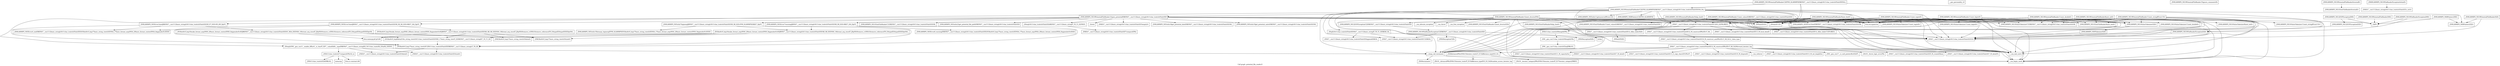 digraph "Call graph: potential_file_reader.ll" {
	label="Call graph: potential_file_reader.ll";

	Node0x5598a87bfeb0 [shape=record,label="{_ZN9LAMMPS_NS19PotentialFileReaderC2EPNS_6LAMMPSERKNSt7__cxx1112basic_stringIcSt11char_traitsIcESaIcEEESA_SA_i}"];
	Node0x5598a87bfeb0 -> Node0x5598a87c1540;
	Node0x5598a87bfeb0 -> Node0x5598a87c12a0;
	Node0x5598a87bfeb0 -> Node0x5598a87bfef0;
	Node0x5598a87bfeb0 -> Node0x5598a86e84c0;
	Node0x5598a87bfeb0 -> Node0x5598a8783610;
	Node0x5598a87bfeb0 -> Node0x5598a86fb840;
	Node0x5598a87bfeb0 -> Node0x5598a8780fa0;
	Node0x5598a87bfeb0 -> Node0x5598a87ae460;
	Node0x5598a87bfeb0 -> Node0x5598a86e83d0;
	Node0x5598a87bfeb0 -> Node0x5598a87ca7e0;
	Node0x5598a87bfeb0 -> Node0x5598a86e5b70;
	Node0x5598a87bfeb0 -> Node0x5598a87ca860;
	Node0x5598a87bfeb0 -> Node0x5598a86e7df0;
	Node0x5598a87bfeb0 -> Node0x5598a86e86d0;
	Node0x5598a87bfeb0 -> Node0x5598a86e8fb0;
	Node0x5598a87bfeb0 -> Node0x5598a86e9110;
	Node0x5598a87c1540 [shape=record,label="{_ZN9LAMMPS_NS8PointersC2EPNS_6LAMMPSE}"];
	Node0x5598a87c12a0 [shape=record,label="{_ZNSt7__cxx1112basic_stringIcSt11char_traitsIcESaIcEEC1ERKS4_}"];
	Node0x5598a86f39d0 [shape=record,label="{__gxx_personality_v0}"];
	Node0x5598a87bfef0 [shape=record,label="{_ZStplIcSt11char_traitsIcESaIcEENSt7__cxx1112basic_stringIT_T0_T1_EERKS8_SA_}"];
	Node0x5598a87bfef0 -> Node0x5598a87c12a0;
	Node0x5598a87bfef0 -> Node0x5598a86f7f60;
	Node0x5598a87bfef0 -> Node0x5598a86e83d0;
	Node0x5598a87ae460 [shape=record,label="{_ZN9LAMMPS_NS5Error3oneERKNSt7__cxx1112basic_stringIcSt11char_traitsIcESaIcEEEiS8_}"];
	Node0x5598a86e84c0 [shape=record,label="{_ZNSaIcEC1Ev}"];
	Node0x5598a8783610 [shape=record,label="{_ZNSt7__cxx1112basic_stringIcSt11char_traitsIcESaIcEEC2IS3_EEPKcRKS3_}"];
	Node0x5598a8783610 -> Node0x5598a86f9d40;
	Node0x5598a8783610 -> Node0x5598a86fb390;
	Node0x5598a8783610 -> Node0x5598a86fee70;
	Node0x5598a8783610 -> Node0x5598a86ff600;
	Node0x5598a8783610 -> Node0x5598a8700570;
	Node0x5598a86e83d0 [shape=record,label="{_ZNSt7__cxx1112basic_stringIcSt11char_traitsIcESaIcEED1Ev}"];
	Node0x5598a87ca7e0 [shape=record,label="{_ZNSaIcED1Ev}"];
	Node0x5598a87ca860 [shape=record,label="{_ZN9LAMMPS_NS19PotentialFileReader14open_potentialERKNSt7__cxx1112basic_stringIcSt11char_traitsIcESaIcEEE}"];
	Node0x5598a87ca860 -> Node0x5598a87ced20;
	Node0x5598a87ca860 -> Node0x5598a87cedd0;
	Node0x5598a87ca860 -> Node0x5598a86e84c0;
	Node0x5598a87ca860 -> Node0x5598a8783610;
	Node0x5598a87ca860 -> Node0x5598a87ca7e0;
	Node0x5598a87ca860 -> Node0x5598a87cef00;
	Node0x5598a87ca860 -> Node0x5598a87cef80;
	Node0x5598a87ca860 -> Node0x5598a86e83d0;
	Node0x5598a87ca860 -> Node0x5598a86f9230;
	Node0x5598a87ca860 -> Node0x5598a870bbf0;
	Node0x5598a87ca860 -> Node0x5598a8718fb0;
	Node0x5598a87ca860 -> Node0x5598a870b400;
	Node0x5598a87ca860 -> Node0x5598a8708cc0;
	Node0x5598a87ca860 -> Node0x5598a872ded0;
	Node0x5598a87ca860 -> Node0x5598a870a030;
	Node0x5598a87ca860 -> Node0x5598a8706bf0;
	Node0x5598a8706bf0 [shape=record,label="{_ZSteqIcEN9__gnu_cxx11__enable_ifIXsr9__is_charIT_EE7__valueEbE6__typeERKNSt7__cxx1112basic_stringIS2_St11char_traitsIS2_ESaIS2_EEESC_}"];
	Node0x5598a8706bf0 -> Node0x5598a8738e60;
	Node0x5598a8706bf0 -> Node0x5598a86fb840;
	Node0x5598a8706bf0 -> Node0x5598a8739b70;
	Node0x5598a8706bf0 -> Node0x5598a8739eb0;
	Node0x5598a86e8fb0 [shape=record,label="{_ZN9LAMMPS_NS5Error3oneIJRKNSt7__cxx1112basic_stringIcSt11char_traitsIcESaIcEEES9_S7_EEEvS9_iS9_DpOT_}"];
	Node0x5598a86e8fb0 -> Node0x5598a870e100;
	Node0x5598a86e8fb0 -> Node0x5598a870ece0;
	Node0x5598a86e8fb0 -> Node0x5598a870f8c0;
	Node0x5598a86e9110 [shape=record,label="{_ZN9LAMMPS_NS5utils11getsyserrorB5cxx11Ev}"];
	Node0x5598a86e86d0 [shape=record,label="{llvm.eh.typeid.for}"];
	Node0x5598a86e7df0 [shape=record,label="{__cxa_begin_catch}"];
	Node0x5598a86e5b70 [shape=record,label="{__cxa_end_catch}"];
	Node0x5598a86fb840 [shape=record,label="{__clang_call_terminate}"];
	Node0x5598a86fb840 -> Node0x5598a86e7df0;
	Node0x5598a86fb840 -> Node0x5598a8711390;
	Node0x5598a8711390 [shape=record,label="{_ZSt9terminatev}"];
	Node0x5598a876f1c0 [shape=record,label="{_ZN9LAMMPS_NS19PotentialFileReaderC2EPNS_6LAMMPSERKNSt7__cxx1112basic_stringIcSt11char_traitsIcESaIcEEESA_i}"];
	Node0x5598a876f1c0 -> Node0x5598a86e84c0;
	Node0x5598a876f1c0 -> Node0x5598a8783610;
	Node0x5598a876f1c0 -> Node0x5598a87bfeb0;
	Node0x5598a876f1c0 -> Node0x5598a86e83d0;
	Node0x5598a876f1c0 -> Node0x5598a87ca7e0;
	Node0x5598a8713b90 [shape=record,label="{_ZN9LAMMPS_NS19PotentialFileReaderD2Ev}"];
	Node0x5598a8713b90 -> Node0x5598a86e83d0;
	Node0x5598a8713b90 -> Node0x5598a8780fa0;
	Node0x5598a8714b90 [shape=record,label="{_ZN9LAMMPS_NS19PotentialFileReaderD0Ev}"];
	Node0x5598a8714b90 -> Node0x5598a86f9230;
	Node0x5598a86f9230 [shape=record,label="{_ZdlPv}"];
	Node0x5598a87109e0 [shape=record,label="{_ZN9LAMMPS_NS19PotentialFileReader15ignore_commentsEb}"];
	Node0x5598a8718890 [shape=record,label="{_ZN9LAMMPS_NS19PotentialFileReader6rewindEv}"];
	Node0x5598a8718890 -> Node0x5598a871a130;
	Node0x5598a871a130 [shape=record,label="{_ZN9LAMMPS_NS14TextFileReader6rewindEv}"];
	Node0x5598a871b5e0 [shape=record,label="{_ZN9LAMMPS_NS19PotentialFileReader9skip_lineEv}"];
	Node0x5598a871b5e0 -> Node0x5598a871dbe0;
	Node0x5598a871b5e0 -> Node0x5598a86e86d0;
	Node0x5598a871b5e0 -> Node0x5598a86e7df0;
	Node0x5598a871b5e0 -> Node0x5598a86e84c0;
	Node0x5598a871b5e0 -> Node0x5598a8783610;
	Node0x5598a871b5e0 -> Node0x5598a86fb840;
	Node0x5598a871b5e0 -> Node0x5598a86e5b70;
	Node0x5598a871b5e0 -> Node0x5598a87ae460;
	Node0x5598a871b5e0 -> Node0x5598a86e83d0;
	Node0x5598a871b5e0 -> Node0x5598a87ca7e0;
	Node0x5598a871dbe0 [shape=record,label="{_ZN9LAMMPS_NS14TextFileReader9skip_lineEv}"];
	Node0x5598a87cfc10 [shape=record,label="{_ZN9LAMMPS_NS19PotentialFileReader9next_lineEi}"];
	Node0x5598a87cfc10 -> Node0x5598a87cfc90;
	Node0x5598a87cfc10 -> Node0x5598a86e86d0;
	Node0x5598a87cfc10 -> Node0x5598a86e7df0;
	Node0x5598a87cfc10 -> Node0x5598a86e84c0;
	Node0x5598a87cfc10 -> Node0x5598a8783610;
	Node0x5598a87cfc10 -> Node0x5598a86fb840;
	Node0x5598a87cfc10 -> Node0x5598a86e5b70;
	Node0x5598a87cfc10 -> Node0x5598a87ae460;
	Node0x5598a87cfc10 -> Node0x5598a86e83d0;
	Node0x5598a87cfc10 -> Node0x5598a87ca7e0;
	Node0x5598a87cfc90 [shape=record,label="{_ZN9LAMMPS_NS14TextFileReader9next_lineEi}"];
	Node0x5598a87cfdf0 [shape=record,label="{_ZN9LAMMPS_NS19PotentialFileReader12next_dvectorEPdi}"];
	Node0x5598a87cfdf0 -> Node0x5598a87cfe70;
	Node0x5598a87cfdf0 -> Node0x5598a86e86d0;
	Node0x5598a87cfdf0 -> Node0x5598a86e7df0;
	Node0x5598a87cfdf0 -> Node0x5598a87cff20;
	Node0x5598a87cfdf0 -> Node0x5598a86e84c0;
	Node0x5598a87cfdf0 -> Node0x5598a8783610;
	Node0x5598a87cfdf0 -> Node0x5598a87cffa0;
	Node0x5598a87cfdf0 -> Node0x5598a87d0020;
	Node0x5598a87cfdf0 -> Node0x5598a86fb840;
	Node0x5598a87cfdf0 -> Node0x5598a86e5b70;
	Node0x5598a87cfdf0 -> Node0x5598a871d330;
	Node0x5598a87cfdf0 -> Node0x5598a87ca7e0;
	Node0x5598a87cfdf0 -> Node0x5598a86e83d0;
	Node0x5598a87cfdf0 -> Node0x5598a87ae460;
	Node0x5598a87cfe70 [shape=record,label="{_ZN9LAMMPS_NS14TextFileReader12next_dvectorEPdi}"];
	Node0x5598a87cff20 [shape=record,label="{__cxa_allocate_exception}"];
	Node0x5598a87cffa0 [shape=record,label="{_ZN9LAMMPS_NS12EOFExceptionC2ERKNSt7__cxx1112basic_stringIcSt11char_traitsIcESaIcEEE}"];
	Node0x5598a87cffa0 -> Node0x5598a87222f0;
	Node0x5598a8723390 [shape=record,label="{_ZN9LAMMPS_NS12EOFExceptionD2Ev}"];
	Node0x5598a8723390 -> Node0x5598a8723910;
	Node0x5598a87d0020 [shape=record,label="{__cxa_throw}"];
	Node0x5598a871d330 [shape=record,label="{__cxa_free_exception}"];
	Node0x5598a8725490 [shape=record,label="{_ZN9LAMMPS_NS19PotentialFileReader11next_valuesEiRKNSt7__cxx1112basic_stringIcSt11char_traitsIcESaIcEEE}"];
	Node0x5598a8725490 -> Node0x5598a8727390;
	Node0x5598a8725490 -> Node0x5598a86e86d0;
	Node0x5598a8725490 -> Node0x5598a86e7df0;
	Node0x5598a8725490 -> Node0x5598a86e84c0;
	Node0x5598a8725490 -> Node0x5598a8783610;
	Node0x5598a8725490 -> Node0x5598a86fb840;
	Node0x5598a8725490 -> Node0x5598a87ca7e0;
	Node0x5598a8725490 -> Node0x5598a87ae460;
	Node0x5598a8725490 -> Node0x5598a86e83d0;
	Node0x5598a8725490 -> Node0x5598a8729f20;
	Node0x5598a8725490 -> Node0x5598a86e5b70;
	Node0x5598a8727390 [shape=record,label="{_ZN9LAMMPS_NS14TextFileReader11next_valuesEiRKNSt7__cxx1112basic_stringIcSt11char_traitsIcESaIcEEE}"];
	Node0x5598a8729f20 [shape=record,label="{_ZN9LAMMPS_NS14ValueTokenizerC1ERKNSt7__cxx1112basic_stringIcSt11char_traitsIcESaIcEEES8_}"];
	Node0x5598a872aed0 [shape=record,label="{_ZN9LAMMPS_NS19PotentialFileReader11next_doubleEv}"];
	Node0x5598a872aed0 -> Node0x5598a87cfc90;
	Node0x5598a872aed0 -> Node0x5598a86e84c0;
	Node0x5598a872aed0 -> Node0x5598a8783610;
	Node0x5598a872aed0 -> Node0x5598a86fb840;
	Node0x5598a872aed0 -> Node0x5598a86e5b70;
	Node0x5598a872aed0 -> Node0x5598a8729f20;
	Node0x5598a872aed0 -> Node0x5598a872bf00;
	Node0x5598a872aed0 -> Node0x5598a872cc50;
	Node0x5598a872aed0 -> Node0x5598a86e83d0;
	Node0x5598a872aed0 -> Node0x5598a87ca7e0;
	Node0x5598a872aed0 -> Node0x5598a87ae460;
	Node0x5598a872aed0 -> Node0x5598a86e7df0;
	Node0x5598a872aed0 -> Node0x5598a86e86d0;
	Node0x5598a872bf00 [shape=record,label="{_ZN9LAMMPS_NS14ValueTokenizer11next_doubleEv}"];
	Node0x5598a872cc50 [shape=record,label="{_ZN9LAMMPS_NS14ValueTokenizerD2Ev}"];
	Node0x5598a872cc50 -> Node0x5598a8743250;
	Node0x5598a872f160 [shape=record,label="{_ZN9LAMMPS_NS19PotentialFileReader8next_intEv}"];
	Node0x5598a872f160 -> Node0x5598a87cfc90;
	Node0x5598a872f160 -> Node0x5598a86e84c0;
	Node0x5598a872f160 -> Node0x5598a8783610;
	Node0x5598a872f160 -> Node0x5598a86fb840;
	Node0x5598a872f160 -> Node0x5598a86e5b70;
	Node0x5598a872f160 -> Node0x5598a8729f20;
	Node0x5598a872f160 -> Node0x5598a872fd70;
	Node0x5598a872f160 -> Node0x5598a872cc50;
	Node0x5598a872f160 -> Node0x5598a86e83d0;
	Node0x5598a872f160 -> Node0x5598a87ca7e0;
	Node0x5598a872f160 -> Node0x5598a87ae460;
	Node0x5598a872f160 -> Node0x5598a86e7df0;
	Node0x5598a872f160 -> Node0x5598a86e86d0;
	Node0x5598a8739eb0 [shape=record,label="{_ZNSt11char_traitsIcE7compareEPKcS2_m}"];
	Node0x5598a8739eb0 -> Node0x5598a87d2ec0;
	Node0x5598a8739eb0 -> Node0x5598a87d2f40;
	Node0x5598a8739eb0 -> Node0x5598a87d2fc0;
	Node0x5598a872fd70 [shape=record,label="{_ZN9LAMMPS_NS14ValueTokenizer8next_intEv}"];
	Node0x5598a8730e30 [shape=record,label="{_ZN9LAMMPS_NS19PotentialFileReader11next_tagintEv}"];
	Node0x5598a8730e30 -> Node0x5598a87cfc90;
	Node0x5598a8730e30 -> Node0x5598a86e84c0;
	Node0x5598a8730e30 -> Node0x5598a8783610;
	Node0x5598a8730e30 -> Node0x5598a86fb840;
	Node0x5598a8730e30 -> Node0x5598a86e5b70;
	Node0x5598a8730e30 -> Node0x5598a8729f20;
	Node0x5598a8730e30 -> Node0x5598a8731a60;
	Node0x5598a8730e30 -> Node0x5598a872cc50;
	Node0x5598a8730e30 -> Node0x5598a86e83d0;
	Node0x5598a8730e30 -> Node0x5598a87ca7e0;
	Node0x5598a8730e30 -> Node0x5598a87ae460;
	Node0x5598a8730e30 -> Node0x5598a86e7df0;
	Node0x5598a8730e30 -> Node0x5598a86e86d0;
	Node0x5598a8731a60 [shape=record,label="{_ZN9LAMMPS_NS14ValueTokenizer11next_tagintEv}"];
	Node0x5598a8733450 [shape=record,label="{_ZN9LAMMPS_NS19PotentialFileReader11next_bigintEv}"];
	Node0x5598a8733450 -> Node0x5598a87cfc90;
	Node0x5598a8733450 -> Node0x5598a86e84c0;
	Node0x5598a8733450 -> Node0x5598a8783610;
	Node0x5598a8733450 -> Node0x5598a86fb840;
	Node0x5598a8733450 -> Node0x5598a86e5b70;
	Node0x5598a8733450 -> Node0x5598a8729f20;
	Node0x5598a8733450 -> Node0x5598a87340d0;
	Node0x5598a8733450 -> Node0x5598a872cc50;
	Node0x5598a8733450 -> Node0x5598a86e83d0;
	Node0x5598a8733450 -> Node0x5598a87ca7e0;
	Node0x5598a8733450 -> Node0x5598a87ae460;
	Node0x5598a8733450 -> Node0x5598a86e7df0;
	Node0x5598a8733450 -> Node0x5598a86e86d0;
	Node0x5598a87340d0 [shape=record,label="{_ZN9LAMMPS_NS14ValueTokenizer11next_bigintEv}"];
	Node0x5598a8734910 [shape=record,label="{_ZN9LAMMPS_NS19PotentialFileReader11next_stringB5cxx11Ev}"];
	Node0x5598a8734910 -> Node0x5598a87cfc90;
	Node0x5598a8734910 -> Node0x5598a86e84c0;
	Node0x5598a8734910 -> Node0x5598a8783610;
	Node0x5598a8734910 -> Node0x5598a86fb840;
	Node0x5598a8734910 -> Node0x5598a87ca7e0;
	Node0x5598a8734910 -> Node0x5598a8729f20;
	Node0x5598a8734910 -> Node0x5598a87353f0;
	Node0x5598a8734910 -> Node0x5598a872cc50;
	Node0x5598a8734910 -> Node0x5598a86e83d0;
	Node0x5598a8734910 -> Node0x5598a86e5b70;
	Node0x5598a8734910 -> Node0x5598a87ae460;
	Node0x5598a8734910 -> Node0x5598a86e7df0;
	Node0x5598a8734910 -> Node0x5598a86e86d0;
	Node0x5598a87353f0 [shape=record,label="{_ZN9LAMMPS_NS14ValueTokenizer11next_stringB5cxx11Ev}"];
	Node0x5598a87ced20 [shape=record,label="{_ZN9LAMMPS_NS5utils23get_potential_file_pathERKNSt7__cxx1112basic_stringIcSt11char_traitsIcESaIcEEE}"];
	Node0x5598a87cedd0 [shape=record,label="{_ZNKSt7__cxx1112basic_stringIcSt11char_traitsIcESaIcEE5emptyEv}"];
	Node0x5598a87cef00 [shape=record,label="{_ZN9LAMMPS_NS5utils18get_potential_dateERKNSt7__cxx1112basic_stringIcSt11char_traitsIcESaIcEEES8_}"];
	Node0x5598a87cef80 [shape=record,label="{_ZN9LAMMPS_NS5utils19get_potential_unitsERKNSt7__cxx1112basic_stringIcSt11char_traitsIcESaIcEEES8_}"];
	Node0x5598a8718fb0 [shape=record,label="{_ZN9LAMMPS_NS5utils7logmesgIJRNSt7__cxx1112basic_stringIcSt11char_traitsIcESaIcEEES8_S8_EEEvPNS_6LAMMPSERKS7_DpOT_}"];
	Node0x5598a8718fb0 -> Node0x5598a870e100;
	Node0x5598a8718fb0 -> Node0x5598a87382d0;
	Node0x5598a8718fb0 -> Node0x5598a8738b30;
	Node0x5598a870a030 [shape=record,label="{_ZSteqIcSt11char_traitsIcESaIcEEbRKNSt7__cxx1112basic_stringIT_T0_T1_EEPKS5_}"];
	Node0x5598a870a030 -> Node0x5598a873b6d0;
	Node0x5598a872ded0 [shape=record,label="{_ZN9LAMMPS_NS5Error3oneIJRNSt7__cxx1112basic_stringIcSt11char_traitsIcESaIcEEES8_S8_S8_EEEvRKS7_iSA_DpOT_}"];
	Node0x5598a872ded0 -> Node0x5598a870e100;
	Node0x5598a872ded0 -> Node0x5598a873c220;
	Node0x5598a872ded0 -> Node0x5598a870f8c0;
	Node0x5598a8708cc0 [shape=record,label="{_ZN9LAMMPS_NS5Error7warningIJRNSt7__cxx1112basic_stringIcSt11char_traitsIcESaIcEEES8_S8_EEEvRKS7_iSA_DpOT_}"];
	Node0x5598a8708cc0 -> Node0x5598a870e100;
	Node0x5598a8708cc0 -> Node0x5598a87382d0;
	Node0x5598a8708cc0 -> Node0x5598a873cc80;
	Node0x5598a870b400 [shape=record,label="{_Znwm}"];
	Node0x5598a870bbf0 [shape=record,label="{_ZN9LAMMPS_NS14TextFileReaderC1ERKNSt7__cxx1112basic_stringIcSt11char_traitsIcESaIcEEES8_}"];
	Node0x5598a8780fa0 [shape=record,label="{_ZN9LAMMPS_NS8PointersD2Ev}"];
	Node0x5598a873dc50 [shape=record,label="{_ZN9LAMMPS_NS8PointersD0Ev}"];
	Node0x5598a873dc50 -> Node0x5598a8780fa0;
	Node0x5598a873dc50 -> Node0x5598a86f9230;
	Node0x5598a87222f0 [shape=record,label="{_ZN9LAMMPS_NS19FileReaderExceptionC2ERKNSt7__cxx1112basic_stringIcSt11char_traitsIcESaIcEEE}"];
	Node0x5598a87222f0 -> Node0x5598a8740190;
	Node0x5598a87222f0 -> Node0x5598a87c12a0;
	Node0x5598a87222f0 -> Node0x5598a8740f30;
	Node0x5598a8742430 [shape=record,label="{_ZN9LAMMPS_NS12EOFExceptionD0Ev}"];
	Node0x5598a8742430 -> Node0x5598a8723390;
	Node0x5598a8742430 -> Node0x5598a86f9230;
	Node0x5598a8742b60 [shape=record,label="{_ZNK9LAMMPS_NS19FileReaderException4whatEv}"];
	Node0x5598a8742b60 -> Node0x5598a8743080;
	Node0x5598a8740190 [shape=record,label="{_ZNSt9exceptionC2Ev}"];
	Node0x5598a8740f30 [shape=record,label="{_ZNSt9exceptionD2Ev}"];
	Node0x5598a8723910 [shape=record,label="{_ZN9LAMMPS_NS19FileReaderExceptionD2Ev}"];
	Node0x5598a8723910 -> Node0x5598a86e83d0;
	Node0x5598a8723910 -> Node0x5598a8740f30;
	Node0x5598a8745e30 [shape=record,label="{_ZN9LAMMPS_NS19FileReaderExceptionD0Ev}"];
	Node0x5598a8745e30 -> Node0x5598a8723910;
	Node0x5598a8745e30 -> Node0x5598a86f9230;
	Node0x5598a8743080 [shape=record,label="{_ZNKSt7__cxx1112basic_stringIcSt11char_traitsIcESaIcEE5c_strEv}"];
	Node0x5598a8743250 [shape=record,label="{_ZN9LAMMPS_NS9TokenizerD2Ev}"];
	Node0x5598a8743250 -> Node0x5598a86e83d0;
	Node0x5598a86f9d40 [shape=record,label="{_ZNSt7__cxx1112basic_stringIcSt11char_traitsIcESaIcEE13_M_local_dataEv}"];
	Node0x5598a86fb390 [shape=record,label="{_ZNSt7__cxx1112basic_stringIcSt11char_traitsIcESaIcEE12_Alloc_hiderC1EPcRKS3_}"];
	Node0x5598a86ff600 [shape=record,label="{_ZNSt7__cxx1112basic_stringIcSt11char_traitsIcESaIcEE12_M_constructIPKcEEvT_S8_}"];
	Node0x5598a86ff600 -> Node0x5598a8747db0;
	Node0x5598a86fee70 [shape=record,label="{_ZNSt11char_traitsIcE6lengthEPKc}"];
	Node0x5598a86fee70 -> Node0x5598a871ebb0;
	Node0x5598a86fee70 -> Node0x5598a874c200;
	Node0x5598a8700570 [shape=record,label="{_ZNSt7__cxx1112basic_stringIcSt11char_traitsIcESaIcEE12_Alloc_hiderD2Ev}"];
	Node0x5598a8700570 -> Node0x5598a874d450;
	Node0x5598a8747db0 [shape=record,label="{_ZNSt7__cxx1112basic_stringIcSt11char_traitsIcESaIcEE16_M_construct_auxIPKcEEvT_S8_St12__false_type}"];
	Node0x5598a8747db0 -> Node0x5598a874e500;
	Node0x5598a874e500 [shape=record,label="{_ZNSt7__cxx1112basic_stringIcSt11char_traitsIcESaIcEE12_M_constructIPKcEEvT_S8_St20forward_iterator_tag}"];
	Node0x5598a874e500 -> Node0x5598a87ae8d0;
	Node0x5598a874e500 -> Node0x5598a8751010;
	Node0x5598a874e500 -> Node0x5598a8751e70;
	Node0x5598a874e500 -> Node0x5598a8752750;
	Node0x5598a874e500 -> Node0x5598a8753610;
	Node0x5598a874e500 -> Node0x5598a87546d0;
	Node0x5598a874e500 -> Node0x5598a87573f0;
	Node0x5598a874e500 -> Node0x5598a87568c0;
	Node0x5598a874e500 -> Node0x5598a86e7df0;
	Node0x5598a874e500 -> Node0x5598a8755c40;
	Node0x5598a874e500 -> Node0x5598a8758e20;
	Node0x5598a874e500 -> Node0x5598a86e5b70;
	Node0x5598a874e500 -> Node0x5598a87599d0;
	Node0x5598a874e500 -> Node0x5598a86fb840;
	Node0x5598a87ae8d0 [shape=record,label="{_ZN9__gnu_cxx17__is_null_pointerIKcEEbPT_}"];
	Node0x5598a8751010 [shape=record,label="{_ZSt19__throw_logic_errorPKc}"];
	Node0x5598a8751e70 [shape=record,label="{_ZSt8distanceIPKcENSt15iterator_traitsIT_E15difference_typeES3_S3_}"];
	Node0x5598a8751e70 -> Node0x5598a875a430;
	Node0x5598a8751e70 -> Node0x5598a875be60;
	Node0x5598a8753610 [shape=record,label="{_ZNSt7__cxx1112basic_stringIcSt11char_traitsIcESaIcEE7_M_dataEPc}"];
	Node0x5598a8752750 [shape=record,label="{_ZNSt7__cxx1112basic_stringIcSt11char_traitsIcESaIcEE9_M_createERmm}"];
	Node0x5598a87546d0 [shape=record,label="{_ZNSt7__cxx1112basic_stringIcSt11char_traitsIcESaIcEE11_M_capacityEm}"];
	Node0x5598a87568c0 [shape=record,label="{_ZNSt7__cxx1112basic_stringIcSt11char_traitsIcESaIcEE13_S_copy_charsEPcPKcS7_}"];
	Node0x5598a87573f0 [shape=record,label="{_ZNKSt7__cxx1112basic_stringIcSt11char_traitsIcESaIcEE7_M_dataEv}"];
	Node0x5598a8755c40 [shape=record,label="{_ZNSt7__cxx1112basic_stringIcSt11char_traitsIcESaIcEE10_M_disposeEv}"];
	Node0x5598a8758e20 [shape=record,label="{__cxa_rethrow}"];
	Node0x5598a87599d0 [shape=record,label="{_ZNSt7__cxx1112basic_stringIcSt11char_traitsIcESaIcEE13_M_set_lengthEm}"];
	Node0x5598a875be60 [shape=record,label="{_ZSt10__distanceIPKcENSt15iterator_traitsIT_E15difference_typeES3_S3_St26random_access_iterator_tag}"];
	Node0x5598a875a430 [shape=record,label="{_ZSt19__iterator_categoryIPKcENSt15iterator_traitsIT_E17iterator_categoryERKS3_}"];
	Node0x5598a871ebb0 [shape=record,label="{_ZN9__gnu_cxx11char_traitsIcE6lengthEPKc}"];
	Node0x5598a871ebb0 -> Node0x5598a8760d90;
	Node0x5598a874c200 [shape=record,label="{strlen}"];
	Node0x5598a8760d90 [shape=record,label="{_ZN9__gnu_cxx11char_traitsIcE2eqERKcS3_}"];
	Node0x5598a874d450 [shape=record,label="{_ZNSaIcED2Ev}"];
	Node0x5598a86f7f60 [shape=record,label="{_ZNSt7__cxx1112basic_stringIcSt11char_traitsIcESaIcEE6appendERKS4_}"];
	Node0x5598a870f8c0 [shape=record,label="{_ZN9LAMMPS_NS5Error4_oneERKNSt7__cxx1112basic_stringIcSt11char_traitsIcESaIcEEEiN3fmt6v9_lmp17basic_string_viewIcEENSA_17basic_format_argsINSA_20basic_format_contextINSA_8appenderEcEEEE}"];
	Node0x5598a870e100 [shape=record,label="{_ZN3fmt6v9_lmp17basic_string_viewIcEC2ISt11char_traitsIcESaIcEEERKNSt7__cxx1112basic_stringIcT_T0_EE}"];
	Node0x5598a870e100 -> Node0x5598a8739b70;
	Node0x5598a870e100 -> Node0x5598a8738e60;
	Node0x5598a870ece0 [shape=record,label="{_ZN3fmt6v9_lmp16make_format_argsINS0_20basic_format_contextINS0_8appenderEcEEJRKNSt7__cxx1112basic_stringIcSt11char_traitsIcESaIcEEESC_RSA_EEENS0_16format_arg_storeIT_JDpNSt9remove_cvINSt16remove_referenceIT0_E4typeEE4typeEEEEDpOSI_}"];
	Node0x5598a870ece0 -> Node0x5598a8764250;
	Node0x5598a870ece0 -> Node0x5598a87654e0;
	Node0x5598a870ece0 -> Node0x5598a8764a80;
	Node0x5598a870ece0 -> Node0x5598a87662b0;
	Node0x5598a8764250 [shape=record,label="{_ZN3fmt6v9_lmp6detail14to_string_viewIcSt11char_traitsIcESaIcEEENS0_17basic_string_viewIT_EERKNSt7__cxx1112basic_stringIS7_T0_T1_EE}"];
	Node0x5598a8764250 -> Node0x5598a870e100;
	Node0x5598a8739b70 [shape=record,label="{_ZNKSt7__cxx1112basic_stringIcSt11char_traitsIcESaIcEE4dataEv}"];
	Node0x5598a8738e60 [shape=record,label="{_ZNKSt7__cxx1112basic_stringIcSt11char_traitsIcESaIcEE4sizeEv}"];
	Node0x5598a87654e0 [shape=record,label="{llvm.memcpy.p0.p0.i64}"];
	Node0x5598a8764a80 [shape=record,label="{_ZNK3fmt6v9_lmp17basic_string_viewIcE4dataEv}"];
	Node0x5598a87662b0 [shape=record,label="{_ZNK3fmt6v9_lmp17basic_string_viewIcE4sizeEv}"];
	Node0x5598a8738b30 [shape=record,label="{_ZN9LAMMPS_NS5utils15fmtargs_logmesgEPNS_6LAMMPSEN3fmt6v9_lmp17basic_string_viewIcEENS4_17basic_format_argsINS4_20basic_format_contextINS4_8appenderEcEEEE}"];
	Node0x5598a87382d0 [shape=record,label="{_ZN3fmt6v9_lmp16make_format_argsINS0_20basic_format_contextINS0_8appenderEcEEJRNSt7__cxx1112basic_stringIcSt11char_traitsIcESaIcEEESB_SB_EEENS0_16format_arg_storeIT_JDpNSt9remove_cvINSt16remove_referenceIT0_E4typeEE4typeEEEEDpOSG_}"];
	Node0x5598a87382d0 -> Node0x5598a8764250;
	Node0x5598a87382d0 -> Node0x5598a87654e0;
	Node0x5598a87382d0 -> Node0x5598a8764a80;
	Node0x5598a87382d0 -> Node0x5598a87662b0;
	Node0x5598a87d2ec0 [shape=record,label="{llvm.is.constant.i64}"];
	Node0x5598a87d2f40 [shape=record,label="{_ZNSt11char_traitsIcE2ltERKcS2_}"];
	Node0x5598a87d2fc0 [shape=record,label="{memcmp}"];
	Node0x5598a873b6d0 [shape=record,label="{_ZNKSt7__cxx1112basic_stringIcSt11char_traitsIcESaIcEE7compareEPKc}"];
	Node0x5598a873c220 [shape=record,label="{_ZN3fmt6v9_lmp16make_format_argsINS0_20basic_format_contextINS0_8appenderEcEEJRNSt7__cxx1112basic_stringIcSt11char_traitsIcESaIcEEESB_SB_SB_EEENS0_16format_arg_storeIT_JDpNSt9remove_cvINSt16remove_referenceIT0_E4typeEE4typeEEEEDpOSG_}"];
	Node0x5598a873c220 -> Node0x5598a8764250;
	Node0x5598a873c220 -> Node0x5598a87654e0;
	Node0x5598a873c220 -> Node0x5598a8764a80;
	Node0x5598a873c220 -> Node0x5598a87662b0;
	Node0x5598a873cc80 [shape=record,label="{_ZN9LAMMPS_NS5Error8_warningERKNSt7__cxx1112basic_stringIcSt11char_traitsIcESaIcEEEiN3fmt6v9_lmp17basic_string_viewIcEENSA_17basic_format_argsINSA_20basic_format_contextINSA_8appenderEcEEEE}"];
}
